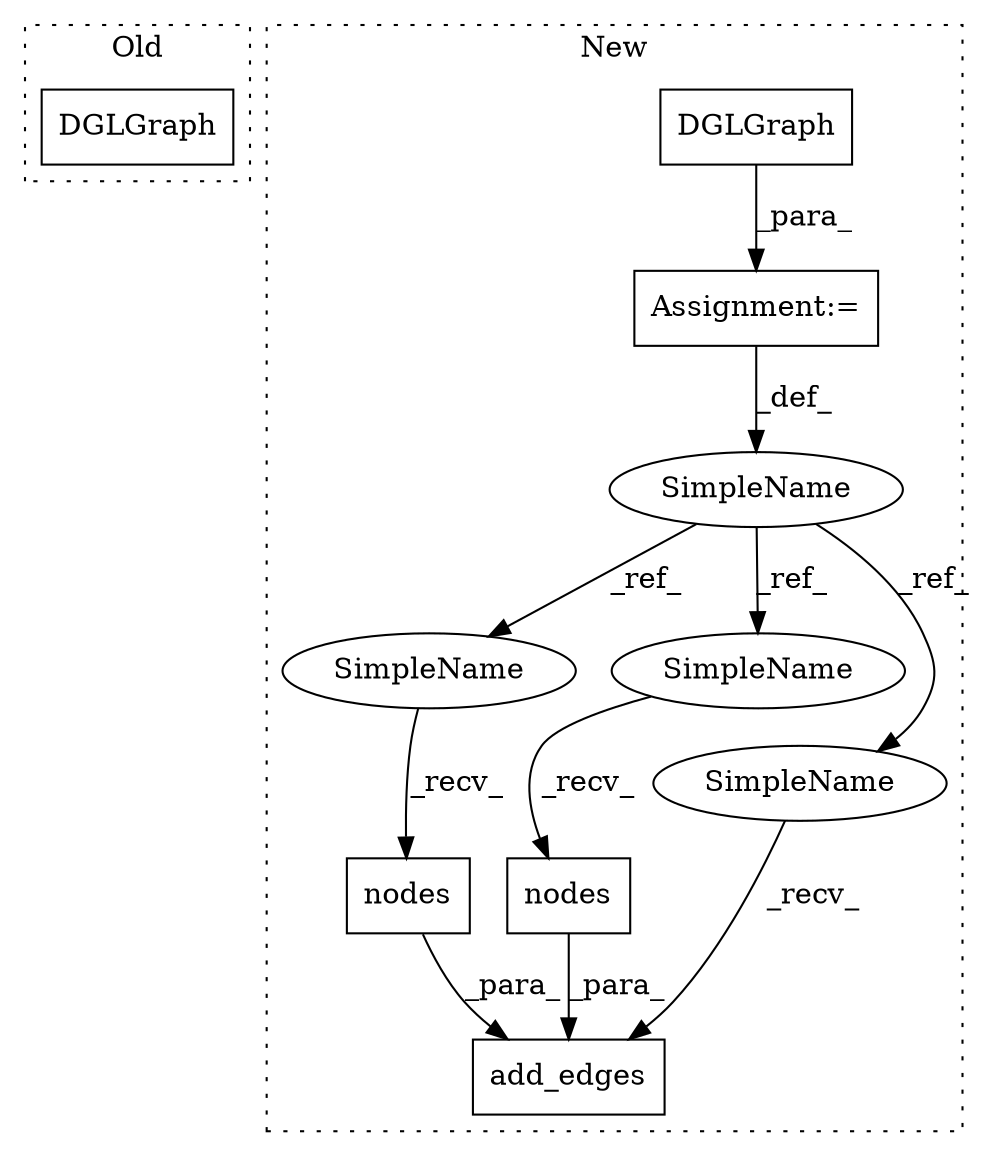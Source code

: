 digraph G {
subgraph cluster0 {
1 [label="DGLGraph" a="32" s="1896,1915" l="9,1" shape="box"];
label = "Old";
style="dotted";
}
subgraph cluster1 {
2 [label="DGLGraph" a="32" s="1959,1969" l="9,1" shape="box"];
3 [label="Assignment:=" a="7" s="1958" l="1" shape="box"];
4 [label="nodes" a="32" s="1990" l="7" shape="box"];
5 [label="add_edges" a="32" s="1978,2007" l="10,1" shape="box"];
6 [label="nodes" a="32" s="2000" l="7" shape="box"];
7 [label="SimpleName" a="42" s="1957" l="1" shape="ellipse"];
8 [label="SimpleName" a="42" s="1998" l="1" shape="ellipse"];
9 [label="SimpleName" a="42" s="1988" l="1" shape="ellipse"];
10 [label="SimpleName" a="42" s="1976" l="1" shape="ellipse"];
label = "New";
style="dotted";
}
2 -> 3 [label="_para_"];
3 -> 7 [label="_def_"];
4 -> 5 [label="_para_"];
6 -> 5 [label="_para_"];
7 -> 8 [label="_ref_"];
7 -> 10 [label="_ref_"];
7 -> 9 [label="_ref_"];
8 -> 6 [label="_recv_"];
9 -> 4 [label="_recv_"];
10 -> 5 [label="_recv_"];
}